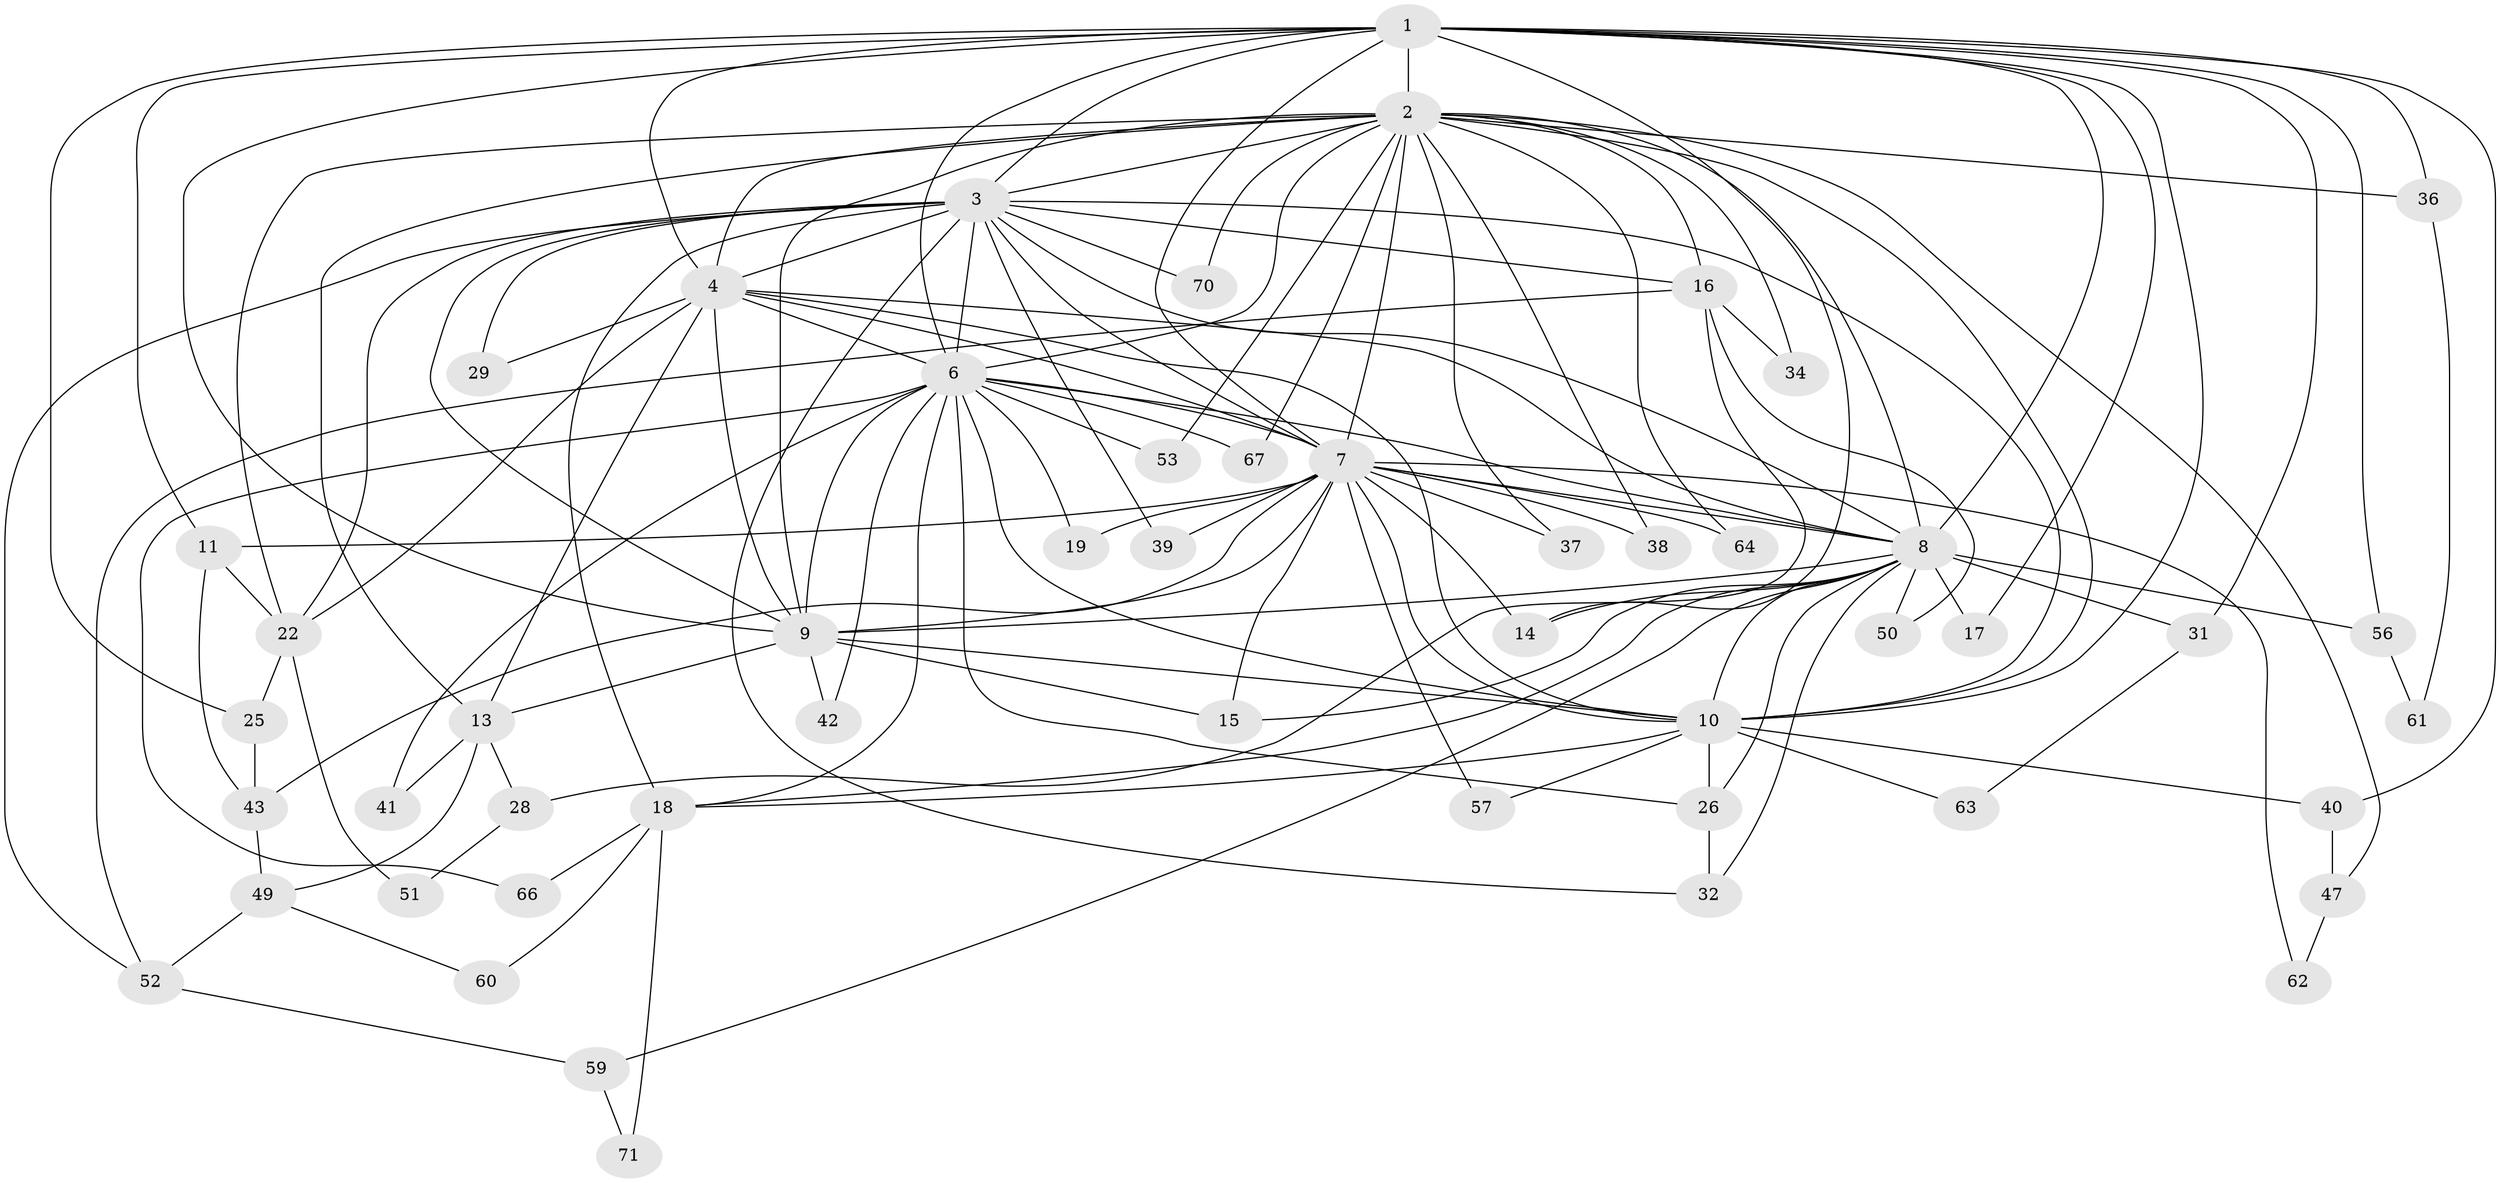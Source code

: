 // original degree distribution, {21: 0.028169014084507043, 18: 0.04225352112676056, 12: 0.014084507042253521, 13: 0.014084507042253521, 19: 0.014084507042253521, 14: 0.014084507042253521, 15: 0.014084507042253521, 4: 0.11267605633802817, 2: 0.5070422535211268, 6: 0.028169014084507043, 3: 0.18309859154929578, 5: 0.028169014084507043}
// Generated by graph-tools (version 1.1) at 2025/41/03/06/25 10:41:42]
// undirected, 51 vertices, 131 edges
graph export_dot {
graph [start="1"]
  node [color=gray90,style=filled];
  1 [super="+33"];
  2 [super="+5"];
  3 [super="+46"];
  4;
  6 [super="+30"];
  7 [super="+12"];
  8 [super="+44"];
  9 [super="+35"];
  10 [super="+69"];
  11 [super="+68"];
  13 [super="+23"];
  14 [super="+21"];
  15 [super="+20"];
  16;
  17;
  18 [super="+27"];
  19;
  22 [super="+24"];
  25;
  26 [super="+54"];
  28;
  29;
  31 [super="+55"];
  32 [super="+45"];
  34;
  36;
  37;
  38;
  39;
  40 [super="+65"];
  41;
  42;
  43 [super="+48"];
  47;
  49;
  50;
  51;
  52 [super="+58"];
  53;
  56;
  57;
  59;
  60;
  61;
  62;
  63;
  64;
  66;
  67;
  70;
  71;
  1 -- 2 [weight=2];
  1 -- 3;
  1 -- 4;
  1 -- 6;
  1 -- 7 [weight=2];
  1 -- 8;
  1 -- 9;
  1 -- 10;
  1 -- 11;
  1 -- 17;
  1 -- 25;
  1 -- 31;
  1 -- 36;
  1 -- 40 [weight=2];
  1 -- 56;
  1 -- 14;
  2 -- 3 [weight=2];
  2 -- 4 [weight=2];
  2 -- 6 [weight=2];
  2 -- 7 [weight=2];
  2 -- 8 [weight=3];
  2 -- 9 [weight=2];
  2 -- 10 [weight=2];
  2 -- 16;
  2 -- 22;
  2 -- 36;
  2 -- 37;
  2 -- 53;
  2 -- 64;
  2 -- 70;
  2 -- 13;
  2 -- 34;
  2 -- 67;
  2 -- 38;
  2 -- 47;
  3 -- 4;
  3 -- 6 [weight=2];
  3 -- 7;
  3 -- 8;
  3 -- 9;
  3 -- 10;
  3 -- 16;
  3 -- 29;
  3 -- 32;
  3 -- 39;
  3 -- 52;
  3 -- 70;
  3 -- 22;
  3 -- 18;
  4 -- 6;
  4 -- 7;
  4 -- 8;
  4 -- 9;
  4 -- 10;
  4 -- 13;
  4 -- 22;
  4 -- 29;
  6 -- 7;
  6 -- 8;
  6 -- 9 [weight=2];
  6 -- 10;
  6 -- 18;
  6 -- 19;
  6 -- 26;
  6 -- 42;
  6 -- 53;
  6 -- 66;
  6 -- 67;
  6 -- 41;
  7 -- 8;
  7 -- 9;
  7 -- 10;
  7 -- 11;
  7 -- 14;
  7 -- 19;
  7 -- 37;
  7 -- 38;
  7 -- 39;
  7 -- 43;
  7 -- 57;
  7 -- 62;
  7 -- 64;
  7 -- 15;
  8 -- 9;
  8 -- 10;
  8 -- 14;
  8 -- 15;
  8 -- 17;
  8 -- 18;
  8 -- 31 [weight=2];
  8 -- 32;
  8 -- 50;
  8 -- 59;
  8 -- 56;
  8 -- 26;
  9 -- 10 [weight=2];
  9 -- 13;
  9 -- 15;
  9 -- 42;
  10 -- 26;
  10 -- 40;
  10 -- 57;
  10 -- 63;
  10 -- 18;
  11 -- 43;
  11 -- 22;
  13 -- 28;
  13 -- 41;
  13 -- 49;
  16 -- 28;
  16 -- 34;
  16 -- 50;
  16 -- 52;
  18 -- 60;
  18 -- 66;
  18 -- 71;
  22 -- 51;
  22 -- 25;
  25 -- 43;
  26 -- 32;
  28 -- 51;
  31 -- 63;
  36 -- 61;
  40 -- 47;
  43 -- 49;
  47 -- 62;
  49 -- 60;
  49 -- 52;
  52 -- 59;
  56 -- 61;
  59 -- 71;
}
